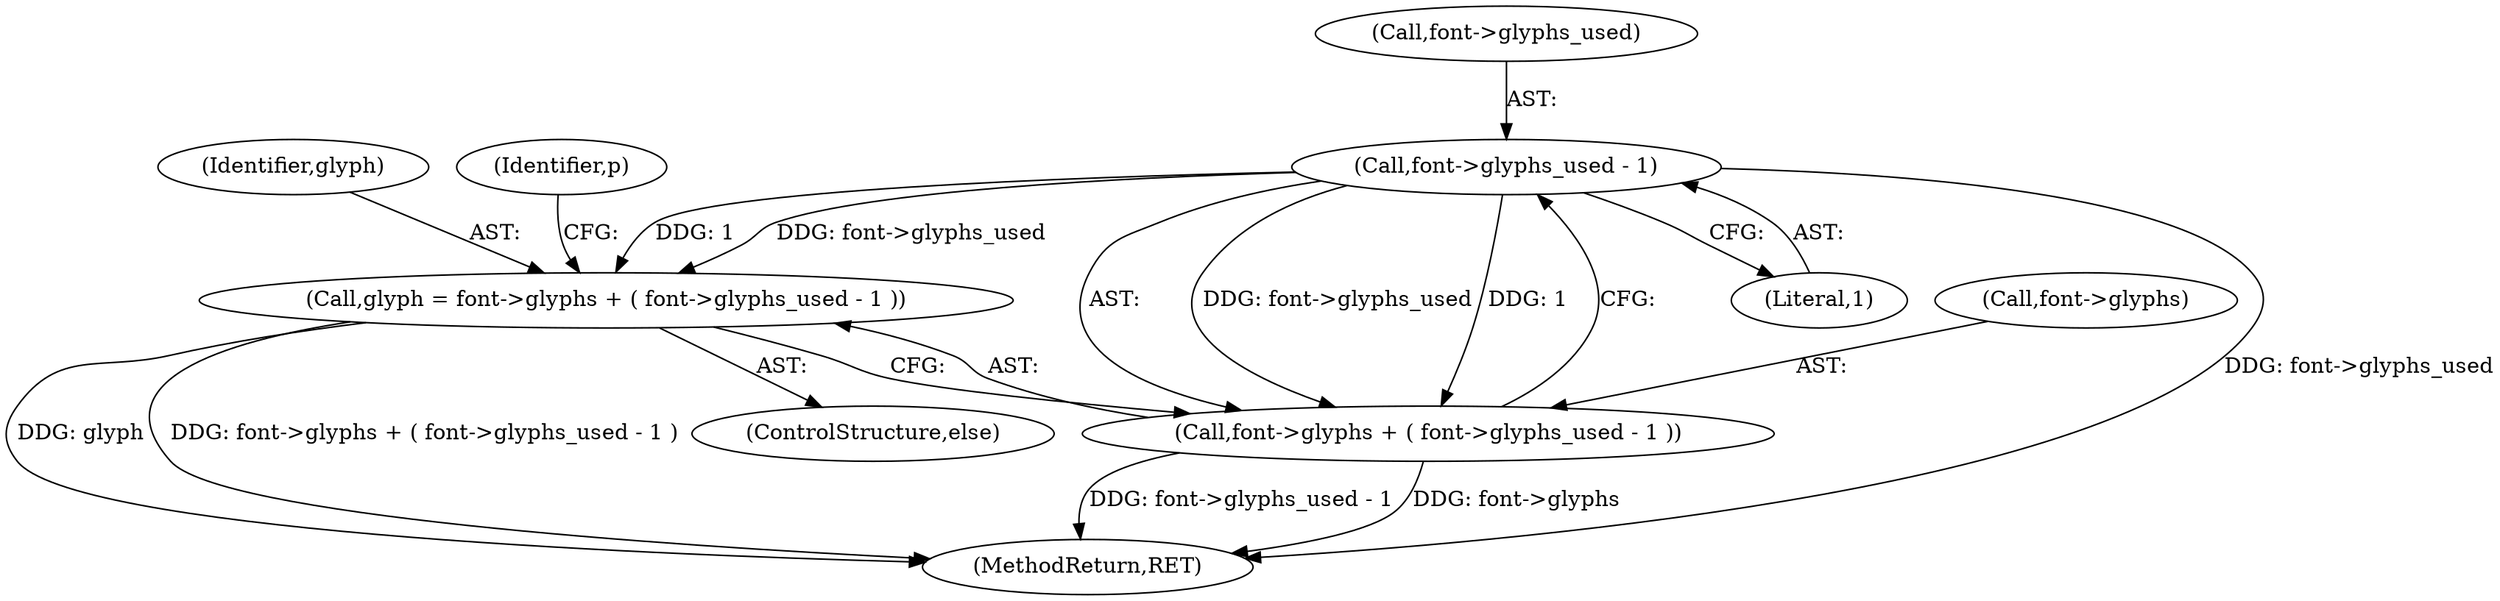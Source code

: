 digraph "0_savannah_07bdb6e289c7954e2a533039dc93c1c136099d2d@pointer" {
"1000807" [label="(Call,font->glyphs_used - 1)"];
"1000801" [label="(Call,glyph = font->glyphs + ( font->glyphs_used - 1 ))"];
"1000803" [label="(Call,font->glyphs + ( font->glyphs_used - 1 ))"];
"1000801" [label="(Call,glyph = font->glyphs + ( font->glyphs_used - 1 ))"];
"1000811" [label="(Literal,1)"];
"1000800" [label="(ControlStructure,else)"];
"1000807" [label="(Call,font->glyphs_used - 1)"];
"1000808" [label="(Call,font->glyphs_used)"];
"1000803" [label="(Call,font->glyphs + ( font->glyphs_used - 1 ))"];
"1001568" [label="(MethodReturn,RET)"];
"1000804" [label="(Call,font->glyphs)"];
"1000802" [label="(Identifier,glyph)"];
"1000815" [label="(Identifier,p)"];
"1000807" -> "1000803"  [label="AST: "];
"1000807" -> "1000811"  [label="CFG: "];
"1000808" -> "1000807"  [label="AST: "];
"1000811" -> "1000807"  [label="AST: "];
"1000803" -> "1000807"  [label="CFG: "];
"1000807" -> "1001568"  [label="DDG: font->glyphs_used"];
"1000807" -> "1000801"  [label="DDG: font->glyphs_used"];
"1000807" -> "1000801"  [label="DDG: 1"];
"1000807" -> "1000803"  [label="DDG: font->glyphs_used"];
"1000807" -> "1000803"  [label="DDG: 1"];
"1000801" -> "1000800"  [label="AST: "];
"1000801" -> "1000803"  [label="CFG: "];
"1000802" -> "1000801"  [label="AST: "];
"1000803" -> "1000801"  [label="AST: "];
"1000815" -> "1000801"  [label="CFG: "];
"1000801" -> "1001568"  [label="DDG: font->glyphs + ( font->glyphs_used - 1 )"];
"1000801" -> "1001568"  [label="DDG: glyph"];
"1000804" -> "1000803"  [label="AST: "];
"1000803" -> "1001568"  [label="DDG: font->glyphs_used - 1"];
"1000803" -> "1001568"  [label="DDG: font->glyphs"];
}
